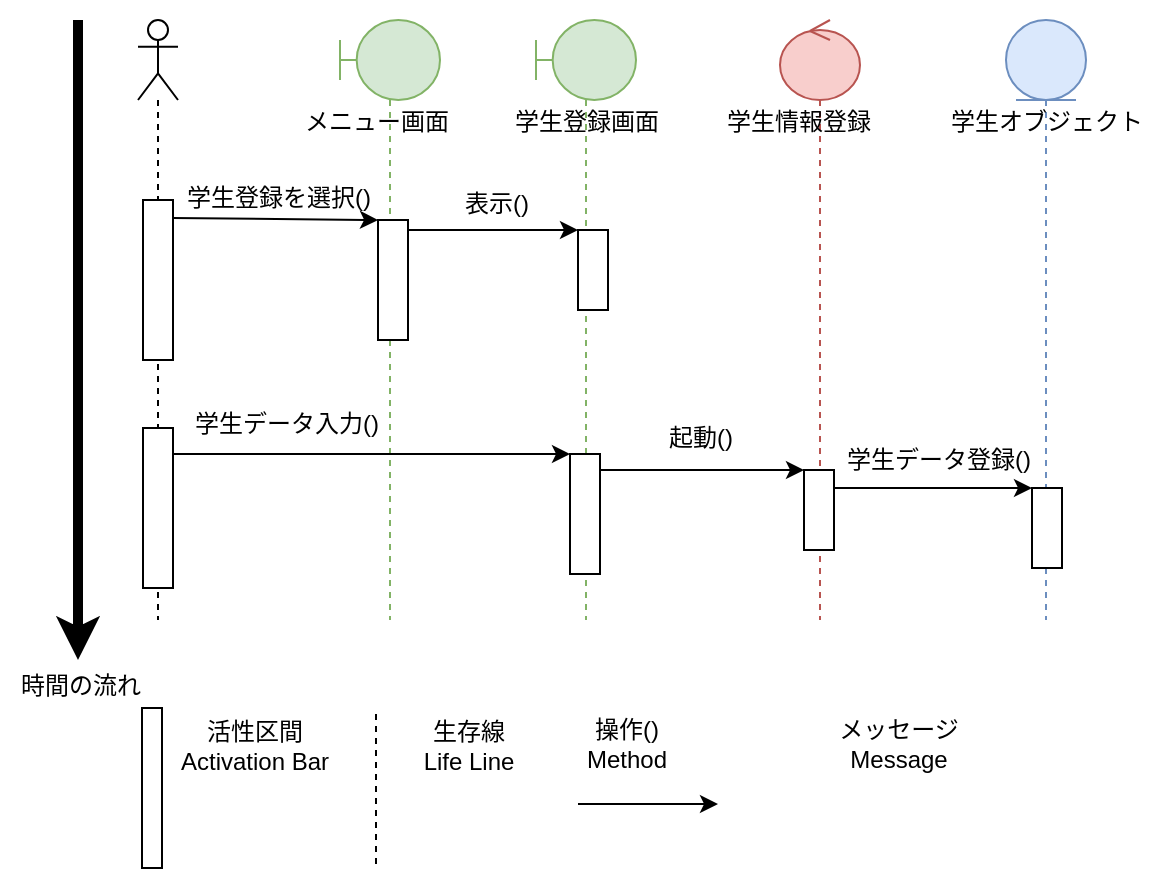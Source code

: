 <mxfile version="28.2.1">
  <diagram id="YoNPb6bfioFdIuRTHOxw" name="ページ1">
    <mxGraphModel dx="1754" dy="498" grid="1" gridSize="10" guides="1" tooltips="1" connect="1" arrows="1" fold="1" page="1" pageScale="1" pageWidth="827" pageHeight="1169" math="0" shadow="0">
      <root>
        <mxCell id="0" />
        <mxCell id="1" parent="0" />
        <mxCell id="FN90RFHEBSVxVN53uuIv-3" value="" style="shape=umlLifeline;perimeter=lifelinePerimeter;whiteSpace=wrap;html=1;container=1;dropTarget=0;collapsible=0;recursiveResize=0;outlineConnect=0;portConstraint=eastwest;newEdgeStyle={&quot;curved&quot;:0,&quot;rounded&quot;:0};participant=umlActor;" vertex="1" parent="1">
          <mxGeometry x="60" y="40" width="20" height="300" as="geometry" />
        </mxCell>
        <mxCell id="FN90RFHEBSVxVN53uuIv-4" value="" style="html=1;points=[[0,0,0,0,5],[0,1,0,0,-5],[1,0,0,0,5],[1,1,0,0,-5]];perimeter=orthogonalPerimeter;outlineConnect=0;targetShapes=umlLifeline;portConstraint=eastwest;newEdgeStyle={&quot;curved&quot;:0,&quot;rounded&quot;:0};strokeWidth=1;" vertex="1" parent="FN90RFHEBSVxVN53uuIv-3">
          <mxGeometry x="2.5" y="90" width="15" height="80" as="geometry" />
        </mxCell>
        <mxCell id="FN90RFHEBSVxVN53uuIv-32" value="" style="html=1;points=[[0,0,0,0,5],[0,1,0,0,-5],[1,0,0,0,5],[1,1,0,0,-5]];perimeter=orthogonalPerimeter;outlineConnect=0;targetShapes=umlLifeline;portConstraint=eastwest;newEdgeStyle={&quot;curved&quot;:0,&quot;rounded&quot;:0};strokeWidth=1;" vertex="1" parent="FN90RFHEBSVxVN53uuIv-3">
          <mxGeometry x="2.5" y="204" width="15" height="80" as="geometry" />
        </mxCell>
        <mxCell id="FN90RFHEBSVxVN53uuIv-7" value="" style="shape=umlLifeline;perimeter=lifelinePerimeter;whiteSpace=wrap;html=1;container=1;dropTarget=0;collapsible=0;recursiveResize=0;outlineConnect=0;portConstraint=eastwest;newEdgeStyle={&quot;curved&quot;:0,&quot;rounded&quot;:0};participant=umlBoundary;fillColor=#d5e8d4;strokeColor=#82b366;" vertex="1" parent="1">
          <mxGeometry x="161" y="40" width="50" height="300" as="geometry" />
        </mxCell>
        <mxCell id="FN90RFHEBSVxVN53uuIv-16" value="" style="html=1;points=[[0,0,0,0,5],[0,1,0,0,-5],[1,0,0,0,5],[1,1,0,0,-5]];perimeter=orthogonalPerimeter;outlineConnect=0;targetShapes=umlLifeline;portConstraint=eastwest;newEdgeStyle={&quot;curved&quot;:0,&quot;rounded&quot;:0};" vertex="1" parent="FN90RFHEBSVxVN53uuIv-7">
          <mxGeometry x="19" y="100" width="15" height="60" as="geometry" />
        </mxCell>
        <mxCell id="FN90RFHEBSVxVN53uuIv-8" value="" style="shape=umlLifeline;perimeter=lifelinePerimeter;whiteSpace=wrap;html=1;container=1;dropTarget=0;collapsible=0;recursiveResize=0;outlineConnect=0;portConstraint=eastwest;newEdgeStyle={&quot;curved&quot;:0,&quot;rounded&quot;:0};participant=umlBoundary;fillColor=#d5e8d4;strokeColor=#82b366;" vertex="1" parent="1">
          <mxGeometry x="259" y="40" width="50" height="300" as="geometry" />
        </mxCell>
        <mxCell id="FN90RFHEBSVxVN53uuIv-28" value="" style="html=1;points=[[0,0,0,0,5],[0,1,0,0,-5],[1,0,0,0,5],[1,1,0,0,-5]];perimeter=orthogonalPerimeter;outlineConnect=0;targetShapes=umlLifeline;portConstraint=eastwest;newEdgeStyle={&quot;curved&quot;:0,&quot;rounded&quot;:0};" vertex="1" parent="FN90RFHEBSVxVN53uuIv-8">
          <mxGeometry x="21" y="105" width="15" height="40" as="geometry" />
        </mxCell>
        <mxCell id="FN90RFHEBSVxVN53uuIv-9" value="" style="shape=umlLifeline;perimeter=lifelinePerimeter;whiteSpace=wrap;html=1;container=1;dropTarget=0;collapsible=0;recursiveResize=0;outlineConnect=0;portConstraint=eastwest;newEdgeStyle={&quot;curved&quot;:0,&quot;rounded&quot;:0};participant=umlControl;fillColor=#f8cecc;strokeColor=#b85450;" vertex="1" parent="1">
          <mxGeometry x="381" y="40" width="40" height="300" as="geometry" />
        </mxCell>
        <mxCell id="FN90RFHEBSVxVN53uuIv-10" value="" style="shape=umlLifeline;perimeter=lifelinePerimeter;whiteSpace=wrap;html=1;container=1;dropTarget=0;collapsible=0;recursiveResize=0;outlineConnect=0;portConstraint=eastwest;newEdgeStyle={&quot;curved&quot;:0,&quot;rounded&quot;:0};participant=umlEntity;fillColor=#dae8fc;strokeColor=#6c8ebf;" vertex="1" parent="1">
          <mxGeometry x="494" y="40" width="40" height="300" as="geometry" />
        </mxCell>
        <mxCell id="FN90RFHEBSVxVN53uuIv-11" value="" style="html=1;points=[[0,0,0,0,5],[0,1,0,0,-5],[1,0,0,0,5],[1,1,0,0,-5]];perimeter=orthogonalPerimeter;outlineConnect=0;targetShapes=umlLifeline;portConstraint=eastwest;newEdgeStyle={&quot;curved&quot;:0,&quot;rounded&quot;:0};" vertex="1" parent="1">
          <mxGeometry x="62" y="384" width="10" height="80" as="geometry" />
        </mxCell>
        <mxCell id="FN90RFHEBSVxVN53uuIv-12" value="活性区間&lt;div&gt;Activation Bar&lt;/div&gt;" style="text;html=1;align=center;verticalAlign=middle;resizable=0;points=[];autosize=1;strokeColor=none;fillColor=none;" vertex="1" parent="1">
          <mxGeometry x="68" y="383" width="100" height="40" as="geometry" />
        </mxCell>
        <mxCell id="FN90RFHEBSVxVN53uuIv-14" value="" style="endArrow=none;dashed=1;html=1;rounded=0;" edge="1" parent="1">
          <mxGeometry width="50" height="50" relative="1" as="geometry">
            <mxPoint x="179" y="462" as="sourcePoint" />
            <mxPoint x="179" y="384" as="targetPoint" />
          </mxGeometry>
        </mxCell>
        <mxCell id="FN90RFHEBSVxVN53uuIv-15" value="生存線&lt;div&gt;Life Line&lt;/div&gt;" style="text;html=1;align=center;verticalAlign=middle;resizable=0;points=[];autosize=1;strokeColor=none;fillColor=none;" vertex="1" parent="1">
          <mxGeometry x="190" y="383" width="70" height="40" as="geometry" />
        </mxCell>
        <mxCell id="FN90RFHEBSVxVN53uuIv-17" value="" style="endArrow=classic;html=1;rounded=0;" edge="1" parent="1">
          <mxGeometry width="50" height="50" relative="1" as="geometry">
            <mxPoint x="77" y="139" as="sourcePoint" />
            <mxPoint x="180" y="140" as="targetPoint" />
            <Array as="points" />
          </mxGeometry>
        </mxCell>
        <mxCell id="FN90RFHEBSVxVN53uuIv-18" value="メニュー画面" style="text;html=1;align=center;verticalAlign=middle;resizable=0;points=[];autosize=1;strokeColor=none;fillColor=none;" vertex="1" parent="1">
          <mxGeometry x="129" y="76" width="100" height="30" as="geometry" />
        </mxCell>
        <mxCell id="FN90RFHEBSVxVN53uuIv-19" value="学生登録画面" style="text;html=1;align=center;verticalAlign=middle;resizable=0;points=[];autosize=1;strokeColor=none;fillColor=none;" vertex="1" parent="1">
          <mxGeometry x="234" y="76" width="100" height="30" as="geometry" />
        </mxCell>
        <mxCell id="FN90RFHEBSVxVN53uuIv-20" value="学生情報登録" style="text;html=1;align=center;verticalAlign=middle;resizable=0;points=[];autosize=1;strokeColor=none;fillColor=none;" vertex="1" parent="1">
          <mxGeometry x="340" y="76" width="100" height="30" as="geometry" />
        </mxCell>
        <mxCell id="FN90RFHEBSVxVN53uuIv-21" value="学生オブジェクト" style="text;html=1;align=center;verticalAlign=middle;resizable=0;points=[];autosize=1;strokeColor=none;fillColor=none;" vertex="1" parent="1">
          <mxGeometry x="454" y="76" width="120" height="30" as="geometry" />
        </mxCell>
        <mxCell id="FN90RFHEBSVxVN53uuIv-22" value="" style="endArrow=classic;html=1;rounded=0;strokeWidth=5;" edge="1" parent="1">
          <mxGeometry width="50" height="50" relative="1" as="geometry">
            <mxPoint x="30" y="40" as="sourcePoint" />
            <mxPoint x="30" y="360" as="targetPoint" />
          </mxGeometry>
        </mxCell>
        <mxCell id="FN90RFHEBSVxVN53uuIv-23" value="時間の流れ" style="text;html=1;align=center;verticalAlign=middle;resizable=0;points=[];autosize=1;strokeColor=none;fillColor=none;" vertex="1" parent="1">
          <mxGeometry x="-9" y="358" width="80" height="30" as="geometry" />
        </mxCell>
        <mxCell id="FN90RFHEBSVxVN53uuIv-24" value="学生登録を選択()" style="text;html=1;align=center;verticalAlign=middle;resizable=0;points=[];autosize=1;strokeColor=none;fillColor=none;" vertex="1" parent="1">
          <mxGeometry x="70" y="114" width="120" height="30" as="geometry" />
        </mxCell>
        <mxCell id="FN90RFHEBSVxVN53uuIv-25" value="" style="endArrow=classic;html=1;rounded=0;" edge="1" parent="1">
          <mxGeometry width="50" height="50" relative="1" as="geometry">
            <mxPoint x="280" y="432" as="sourcePoint" />
            <mxPoint x="350" y="432" as="targetPoint" />
          </mxGeometry>
        </mxCell>
        <mxCell id="FN90RFHEBSVxVN53uuIv-26" value="操作()&lt;div&gt;Method&lt;/div&gt;" style="text;html=1;align=center;verticalAlign=middle;resizable=0;points=[];autosize=1;strokeColor=none;fillColor=none;" vertex="1" parent="1">
          <mxGeometry x="274" y="382" width="60" height="40" as="geometry" />
        </mxCell>
        <mxCell id="FN90RFHEBSVxVN53uuIv-27" value="メッセージ&lt;div&gt;Message&lt;/div&gt;" style="text;html=1;align=center;verticalAlign=middle;resizable=0;points=[];autosize=1;strokeColor=none;fillColor=none;" vertex="1" parent="1">
          <mxGeometry x="400" y="382" width="80" height="40" as="geometry" />
        </mxCell>
        <mxCell id="FN90RFHEBSVxVN53uuIv-30" value="" style="endArrow=classic;html=1;rounded=0;entryX=0;entryY=0;entryDx=0;entryDy=5;entryPerimeter=0;" edge="1" parent="1">
          <mxGeometry width="50" height="50" relative="1" as="geometry">
            <mxPoint x="195" y="145" as="sourcePoint" />
            <mxPoint x="280" y="145" as="targetPoint" />
            <Array as="points" />
          </mxGeometry>
        </mxCell>
        <mxCell id="FN90RFHEBSVxVN53uuIv-31" value="表示()" style="text;html=1;align=center;verticalAlign=middle;resizable=0;points=[];autosize=1;strokeColor=none;fillColor=none;" vertex="1" parent="1">
          <mxGeometry x="209" y="117" width="60" height="30" as="geometry" />
        </mxCell>
        <mxCell id="FN90RFHEBSVxVN53uuIv-33" value="" style="html=1;points=[[0,0,0,0,5],[0,1,0,0,-5],[1,0,0,0,5],[1,1,0,0,-5]];perimeter=orthogonalPerimeter;outlineConnect=0;targetShapes=umlLifeline;portConstraint=eastwest;newEdgeStyle={&quot;curved&quot;:0,&quot;rounded&quot;:0};" vertex="1" parent="1">
          <mxGeometry x="276" y="257" width="15" height="60" as="geometry" />
        </mxCell>
        <mxCell id="FN90RFHEBSVxVN53uuIv-35" value="" style="endArrow=classic;html=1;rounded=0;" edge="1" parent="1">
          <mxGeometry width="50" height="50" relative="1" as="geometry">
            <mxPoint x="78" y="257" as="sourcePoint" />
            <mxPoint x="276" y="257" as="targetPoint" />
            <Array as="points" />
          </mxGeometry>
        </mxCell>
        <mxCell id="FN90RFHEBSVxVN53uuIv-36" value="" style="html=1;points=[[0,0,0,0,5],[0,1,0,0,-5],[1,0,0,0,5],[1,1,0,0,-5]];perimeter=orthogonalPerimeter;outlineConnect=0;targetShapes=umlLifeline;portConstraint=eastwest;newEdgeStyle={&quot;curved&quot;:0,&quot;rounded&quot;:0};" vertex="1" parent="1">
          <mxGeometry x="393" y="265" width="15" height="40" as="geometry" />
        </mxCell>
        <mxCell id="FN90RFHEBSVxVN53uuIv-37" value="" style="endArrow=classic;html=1;rounded=0;entryX=0;entryY=0;entryDx=0;entryDy=5;entryPerimeter=0;" edge="1" parent="1">
          <mxGeometry width="50" height="50" relative="1" as="geometry">
            <mxPoint x="291" y="265" as="sourcePoint" />
            <mxPoint x="393" y="265" as="targetPoint" />
            <Array as="points" />
          </mxGeometry>
        </mxCell>
        <mxCell id="FN90RFHEBSVxVN53uuIv-38" value="" style="html=1;points=[[0,0,0,0,5],[0,1,0,0,-5],[1,0,0,0,5],[1,1,0,0,-5]];perimeter=orthogonalPerimeter;outlineConnect=0;targetShapes=umlLifeline;portConstraint=eastwest;newEdgeStyle={&quot;curved&quot;:0,&quot;rounded&quot;:0};" vertex="1" parent="1">
          <mxGeometry x="507" y="274" width="15" height="40" as="geometry" />
        </mxCell>
        <mxCell id="FN90RFHEBSVxVN53uuIv-39" value="" style="endArrow=classic;html=1;rounded=0;entryX=0;entryY=0;entryDx=0;entryDy=5;entryPerimeter=0;" edge="1" parent="1">
          <mxGeometry width="50" height="50" relative="1" as="geometry">
            <mxPoint x="408" y="274" as="sourcePoint" />
            <mxPoint x="507" y="274" as="targetPoint" />
            <Array as="points" />
          </mxGeometry>
        </mxCell>
        <mxCell id="FN90RFHEBSVxVN53uuIv-40" value="学生データ入力()" style="text;html=1;align=center;verticalAlign=middle;resizable=0;points=[];autosize=1;strokeColor=none;fillColor=none;" vertex="1" parent="1">
          <mxGeometry x="74" y="227" width="120" height="30" as="geometry" />
        </mxCell>
        <mxCell id="FN90RFHEBSVxVN53uuIv-41" value="起動()" style="text;html=1;align=center;verticalAlign=middle;resizable=0;points=[];autosize=1;strokeColor=none;fillColor=none;" vertex="1" parent="1">
          <mxGeometry x="311" y="234" width="60" height="30" as="geometry" />
        </mxCell>
        <mxCell id="FN90RFHEBSVxVN53uuIv-42" value="学生データ登録()" style="text;html=1;align=center;verticalAlign=middle;resizable=0;points=[];autosize=1;strokeColor=none;fillColor=none;" vertex="1" parent="1">
          <mxGeometry x="400" y="245" width="120" height="30" as="geometry" />
        </mxCell>
      </root>
    </mxGraphModel>
  </diagram>
</mxfile>
